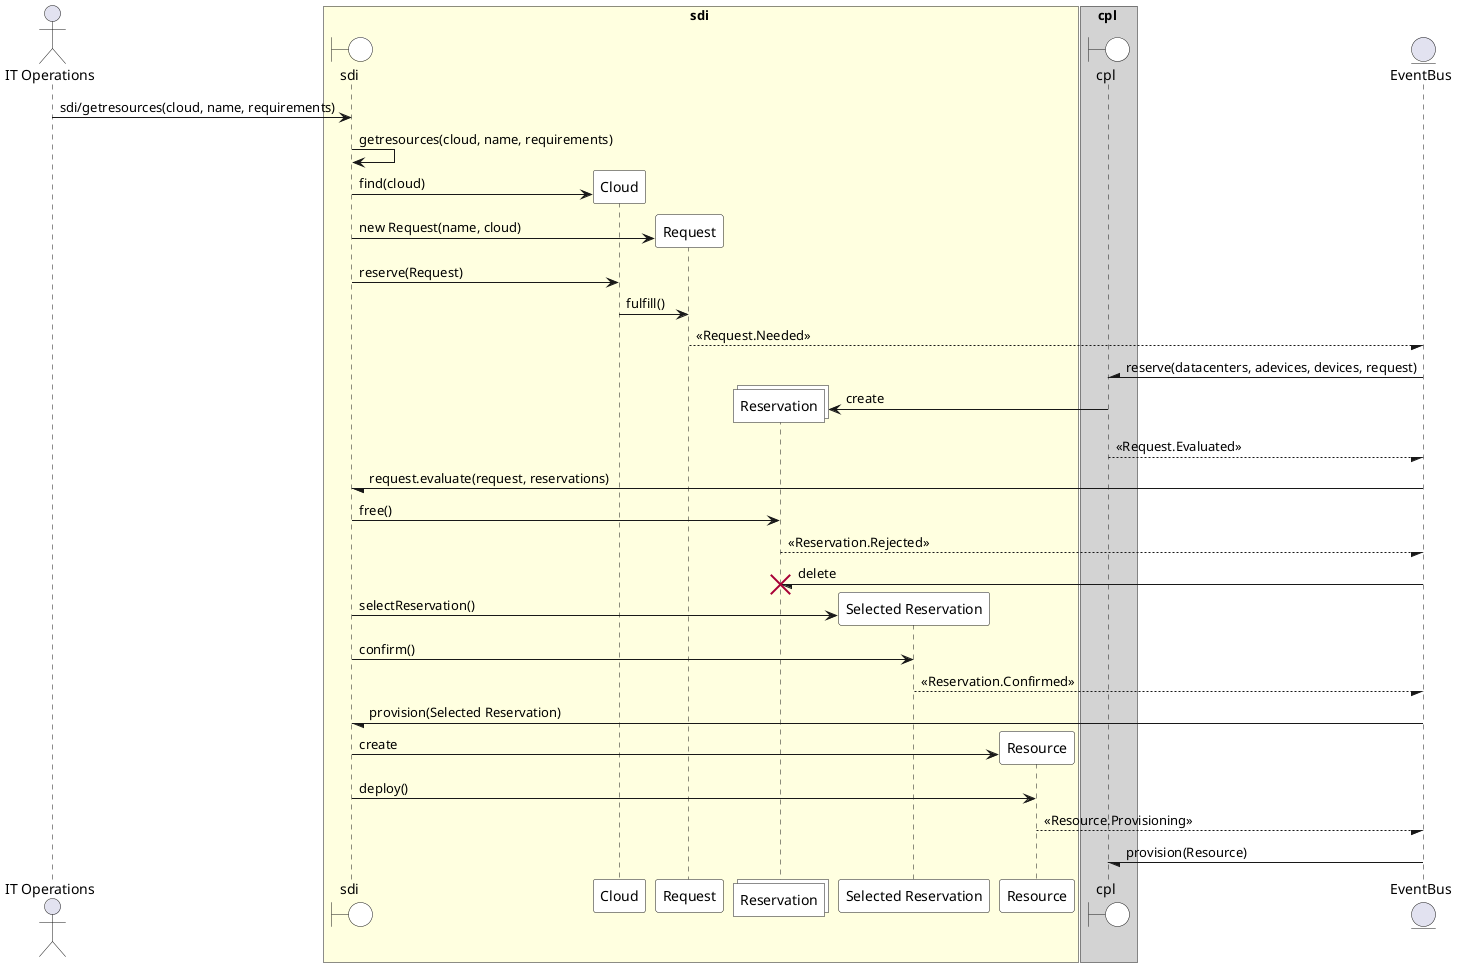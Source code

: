 @startuml
actor "IT Operations"
box sdi #lightyellow
    boundary sdi #white
    participant Cloud #white
    participant Request #white
    collections Reservation #white
    participant "Selected Reservation" #white
    participant Resource #white
end box
box cpl #lightgray
boundary cpl #white
end box
entity EventBus
"IT Operations" -> sdi: sdi/getresources(cloud, name, requirements)
sdi -> sdi: getresources(cloud, name, requirements)
sdi -> Cloud ** : find(cloud)
sdi -> Request ** : new Request(name, cloud)
sdi -> Cloud : reserve(Request)
Cloud -> Request : fulfill()
Request --/ EventBus : <<Request.Needed>>
EventBus -\ cpl: reserve(datacenters, adevices, devices, request)
cpl -> Reservation ** : create
cpl --/ EventBus: <<Request.Evaluated>>
EventBus -/ sdi : request.evaluate(request, reservations)
sdi -> "Reservation" : free()
"Reservation" --/ EventBus : <<Reservation.Rejected>>
EventBus -/ "Reservation" !! : delete
sdi -> "Selected Reservation" ** : selectReservation()
sdi -> "Selected Reservation" : confirm()
"Selected Reservation" --/ EventBus: <<Reservation.Confirmed>>
EventBus -/ sdi : provision(Selected Reservation)
sdi -> Resource ** : create
sdi -> Resource : deploy()
Resource --/ EventBus : <<Resource.Provisioning>>
EventBus -/ cpl : provision(Resource)

@enduml

